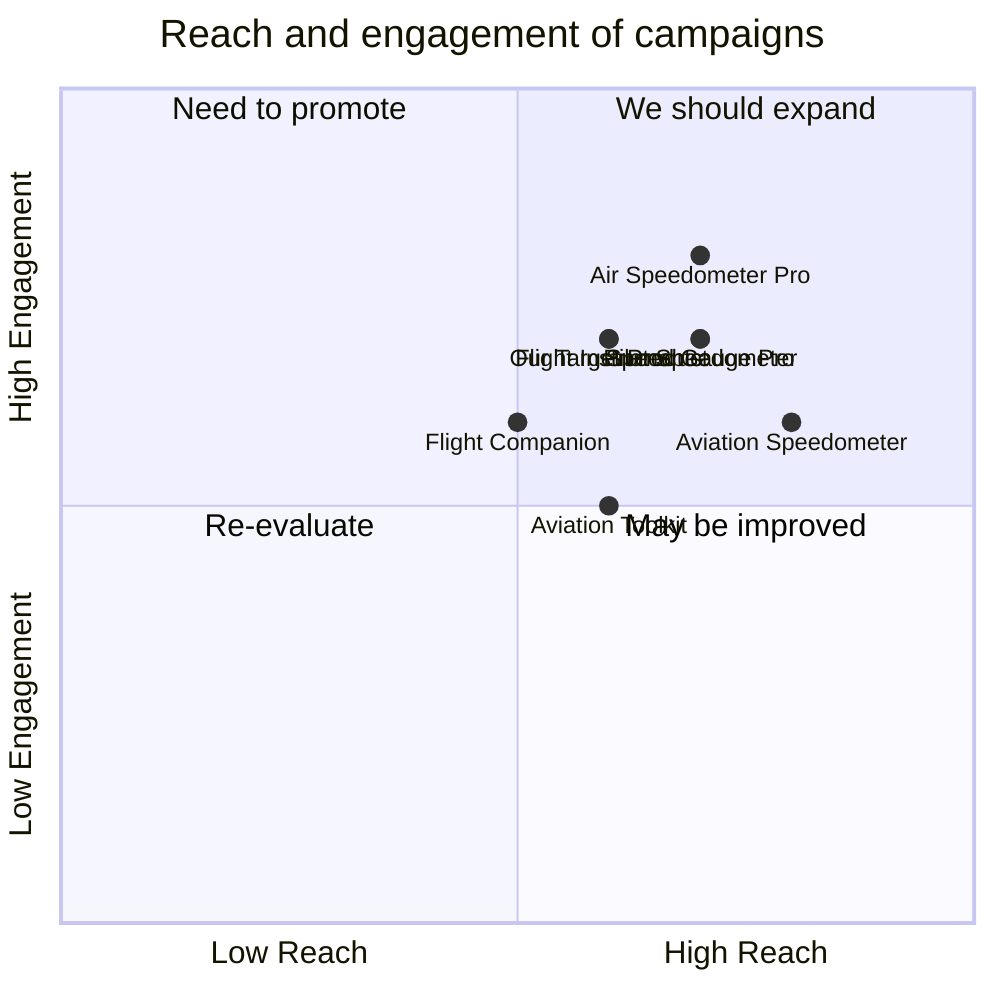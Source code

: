 quadrantChart
    title Reach and engagement of campaigns
    x-axis Low Reach --> High Reach
    y-axis Low Engagement --> High Engagement
    quadrant-1 We should expand
    quadrant-2 Need to promote
    quadrant-3 Re-evaluate
    quadrant-4 May be improved
    "Air Speedometer Pro": [0.7, 0.8]
    "Flight Instruments": [0.6, 0.7]
    "Aviation Speedometer": [0.8, 0.6]
    "Speed Gauge Pro": [0.7, 0.7]
    "Flight Companion": [0.5, 0.6]
    "Aviation Toolkit": [0.6, 0.5]
    "Pilot Speedometer": [0.7, 0.7]
    "Our Target Product": [0.6, 0.7]